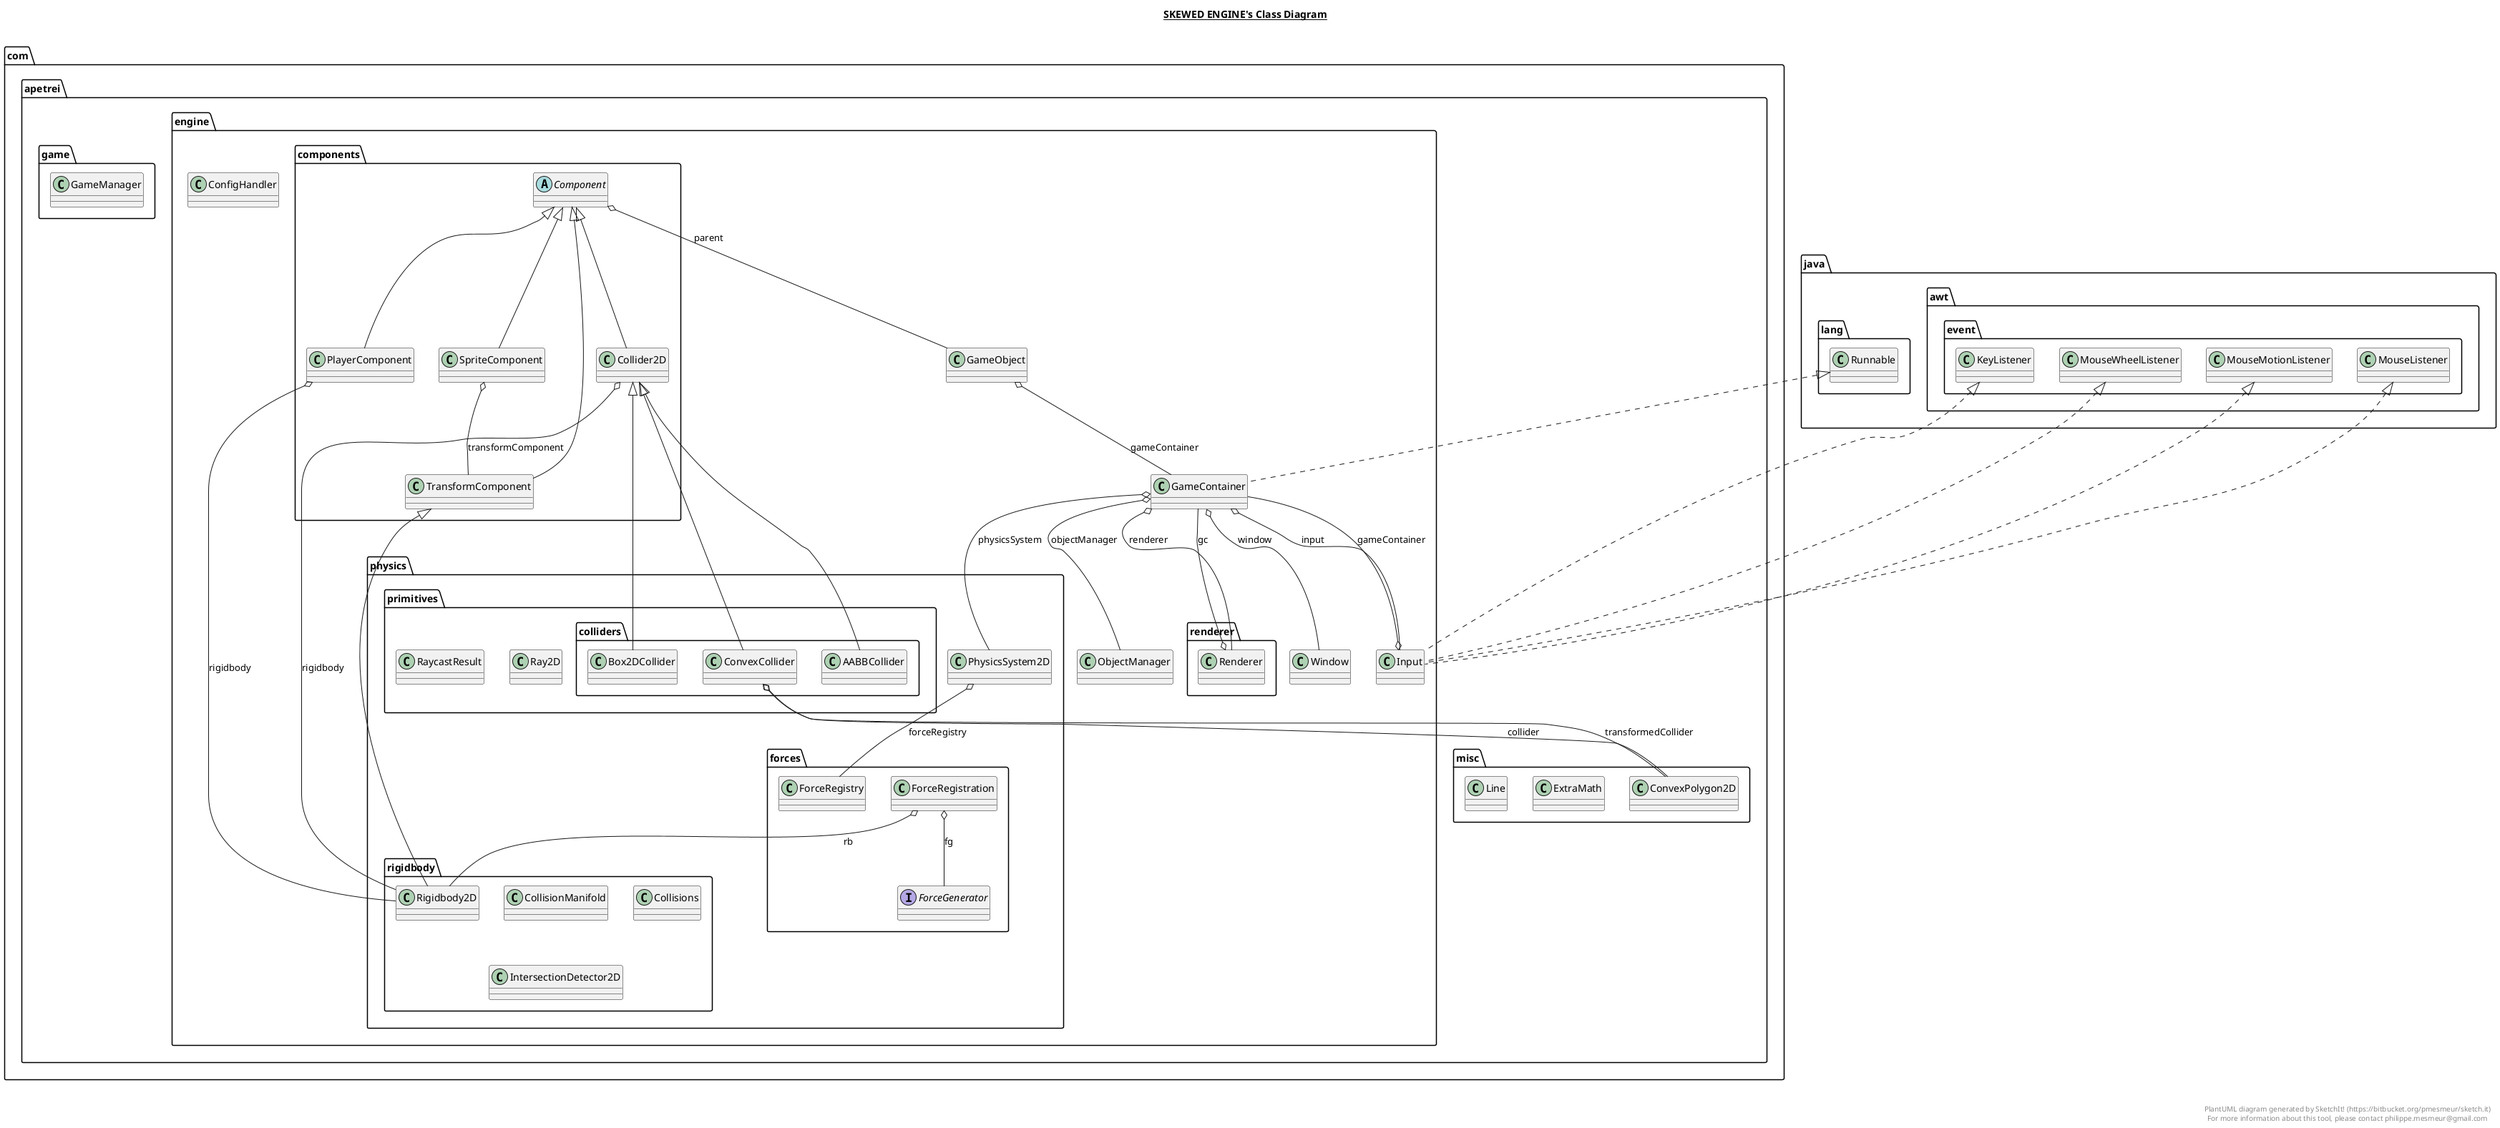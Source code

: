 @startuml

title __SKEWED ENGINE's Class Diagram__\n

  namespace com.apetrei.engine {
    class com.apetrei.engine.ConfigHandler {
    }
  }
  

  namespace com.apetrei.engine {
    class com.apetrei.engine.GameContainer {
    }
  }
  

  namespace com.apetrei.engine {
    class com.apetrei.engine.GameObject {
    }
  }
  

  namespace com.apetrei.engine {
    class com.apetrei.engine.Input {
    }
  }
  

  namespace com.apetrei.engine {
    class com.apetrei.engine.ObjectManager {
    }
  }
  

  namespace com.apetrei.engine {
    class com.apetrei.engine.Window {
    }
  }
  

  namespace com.apetrei.engine {
    namespace components {
      class com.apetrei.engine.components.Collider2D {
      }
    }
  }
  

  namespace com.apetrei.engine {
    namespace components {
      abstract class com.apetrei.engine.components.Component {
      }
    }
  }
  

  namespace com.apetrei.engine {
    namespace components {
      class com.apetrei.engine.components.PlayerComponent {
      }
    }
  }
  

  namespace com.apetrei.engine {
    namespace components {
      class com.apetrei.engine.components.SpriteComponent {
      }
    }
  }
  

  namespace com.apetrei.engine {
    namespace components {
      class com.apetrei.engine.components.TransformComponent {
      }
    }
  }
  

  namespace com.apetrei.engine {
    namespace physics {
      class com.apetrei.engine.physics.PhysicsSystem2D {
      }
    }
  }
  

  namespace com.apetrei.engine {
    namespace physics {
      namespace forces {
        interface com.apetrei.engine.physics.forces.ForceGenerator {
        }
      }
    }
  }
  

  namespace com.apetrei.engine {
    namespace physics {
      namespace forces {
        class com.apetrei.engine.physics.forces.ForceRegistration {
        }
      }
    }
  }
  

  namespace com.apetrei.engine {
    namespace physics {
      namespace forces {
        class com.apetrei.engine.physics.forces.ForceRegistry {
        }
      }
    }
  }
  

  namespace com.apetrei.engine {
    namespace physics {
      namespace primitives {
        class com.apetrei.engine.physics.primitives.Ray2D {
        }
      }
    }
  }
  

  namespace com.apetrei.engine {
    namespace physics {
      namespace primitives {
        class com.apetrei.engine.physics.primitives.RaycastResult {
        }
      }
    }
  }
  

  namespace com.apetrei.engine {
    namespace physics {
      namespace primitives {
        namespace colliders {
          class com.apetrei.engine.physics.primitives.colliders.AABBCollider {
          }
        }
      }
    }
  }
  

  namespace com.apetrei.engine {
    namespace physics {
      namespace primitives {
        namespace colliders {
          class com.apetrei.engine.physics.primitives.colliders.Box2DCollider {
          }
        }
      }
    }
  }
  

  namespace com.apetrei.engine {
    namespace physics {
      namespace primitives {
        namespace colliders {
          class com.apetrei.engine.physics.primitives.colliders.ConvexCollider {
          }
        }
      }
    }
  }
  

  namespace com.apetrei.engine {
    namespace physics {
      namespace rigidbody {
        class com.apetrei.engine.physics.rigidbody.CollisionManifold {
        }
      }
    }
  }
  

  namespace com.apetrei.engine {
    namespace physics {
      namespace rigidbody {
        class com.apetrei.engine.physics.rigidbody.Collisions {
        }
      }
    }
  }
  

  namespace com.apetrei.engine {
    namespace physics {
      namespace rigidbody {
        class com.apetrei.engine.physics.rigidbody.IntersectionDetector2D {
        }
      }
    }
  }
  

  namespace com.apetrei.engine {
    namespace physics {
      namespace rigidbody {
        class com.apetrei.engine.physics.rigidbody.Rigidbody2D {
        }
      }
    }
  }
  

  namespace com.apetrei.engine {
    namespace renderer {
      class com.apetrei.engine.renderer.Renderer {
      }
    }
  }
  

  namespace com.apetrei.game {
    class com.apetrei.game.GameManager {
    }
  }
  

  namespace com.apetrei.misc {
    class com.apetrei.misc.ConvexPolygon2D {
    }
  }
  

  namespace com.apetrei.misc {
    class com.apetrei.misc.ExtraMath {
    }
  }
  

  namespace com.apetrei.misc {
    class com.apetrei.misc.Line {
    }
  }
  


  com.apetrei.engine.GameContainer .up.|> java.lang.Runnable
  com.apetrei.engine.GameContainer o-- com.apetrei.engine.Input : input
  com.apetrei.engine.GameContainer o-- com.apetrei.engine.ObjectManager : objectManager
  com.apetrei.engine.GameContainer o-- com.apetrei.engine.physics.PhysicsSystem2D : physicsSystem
  com.apetrei.engine.GameContainer o-- com.apetrei.engine.renderer.Renderer : renderer
  com.apetrei.engine.GameContainer o-- com.apetrei.engine.Window : window
  com.apetrei.engine.GameObject o-- com.apetrei.engine.GameContainer : gameContainer
  com.apetrei.engine.Input .up.|> java.awt.event.KeyListener
  com.apetrei.engine.Input .up.|> java.awt.event.MouseListener
  com.apetrei.engine.Input .up.|> java.awt.event.MouseMotionListener
  com.apetrei.engine.Input .up.|> java.awt.event.MouseWheelListener
  com.apetrei.engine.Input o-- com.apetrei.engine.GameContainer : gameContainer
  com.apetrei.engine.components.Collider2D -up-|> com.apetrei.engine.components.Component
  com.apetrei.engine.components.Collider2D o-- com.apetrei.engine.physics.rigidbody.Rigidbody2D : rigidbody
  com.apetrei.engine.components.Component o-- com.apetrei.engine.GameObject : parent
  com.apetrei.engine.components.PlayerComponent -up-|> com.apetrei.engine.components.Component
  com.apetrei.engine.components.PlayerComponent o-- com.apetrei.engine.physics.rigidbody.Rigidbody2D : rigidbody
  com.apetrei.engine.components.SpriteComponent -up-|> com.apetrei.engine.components.Component
  com.apetrei.engine.components.SpriteComponent o-- com.apetrei.engine.components.TransformComponent : transformComponent
  com.apetrei.engine.components.TransformComponent -up-|> com.apetrei.engine.components.Component
  com.apetrei.engine.physics.PhysicsSystem2D o-- com.apetrei.engine.physics.forces.ForceRegistry : forceRegistry
  com.apetrei.engine.physics.forces.ForceRegistration o-- com.apetrei.engine.physics.forces.ForceGenerator : fg
  com.apetrei.engine.physics.forces.ForceRegistration o-- com.apetrei.engine.physics.rigidbody.Rigidbody2D : rb
  com.apetrei.engine.physics.primitives.colliders.AABBCollider -up-|> com.apetrei.engine.components.Collider2D
  com.apetrei.engine.physics.primitives.colliders.Box2DCollider -up-|> com.apetrei.engine.components.Collider2D
  com.apetrei.engine.physics.primitives.colliders.ConvexCollider -up-|> com.apetrei.engine.components.Collider2D
  com.apetrei.engine.physics.primitives.colliders.ConvexCollider o-- com.apetrei.misc.ConvexPolygon2D : collider
  com.apetrei.engine.physics.primitives.colliders.ConvexCollider o-- com.apetrei.misc.ConvexPolygon2D : transformedCollider
  com.apetrei.engine.physics.rigidbody.Rigidbody2D -up-|> com.apetrei.engine.components.TransformComponent

  com.apetrei.engine.renderer.Renderer o-- com.apetrei.engine.GameContainer : gc


right footer


PlantUML diagram generated by SketchIt! (https://bitbucket.org/pmesmeur/sketch.it)
For more information about this tool, please contact philippe.mesmeur@gmail.com
endfooter

@enduml
